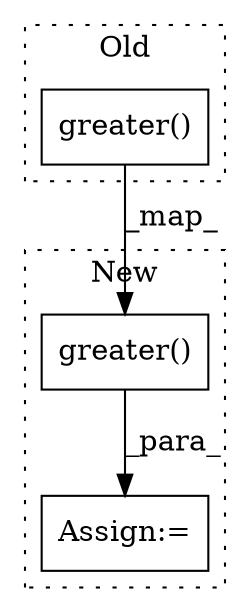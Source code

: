 digraph G {
subgraph cluster0 {
1 [label="greater()" a="75" s="1596,1662" l="12,1" shape="box"];
label = "Old";
style="dotted";
}
subgraph cluster1 {
2 [label="greater()" a="75" s="1729,1777" l="12,1" shape="box"];
3 [label="Assign:=" a="68" s="1715" l="3" shape="box"];
label = "New";
style="dotted";
}
1 -> 2 [label="_map_"];
2 -> 3 [label="_para_"];
}